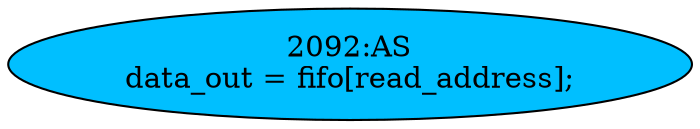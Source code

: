 strict digraph "" {
	node [label="\N"];
	"2092:AS"	 [ast="<pyverilog.vparser.ast.Assign object at 0x7f44f6bb5c90>",
		def_var="['data_out']",
		fillcolor=deepskyblue,
		label="2092:AS
data_out = fifo[read_address];",
		statements="[]",
		style=filled,
		typ=Assign,
		use_var="['fifo', 'read_address']"];
}
